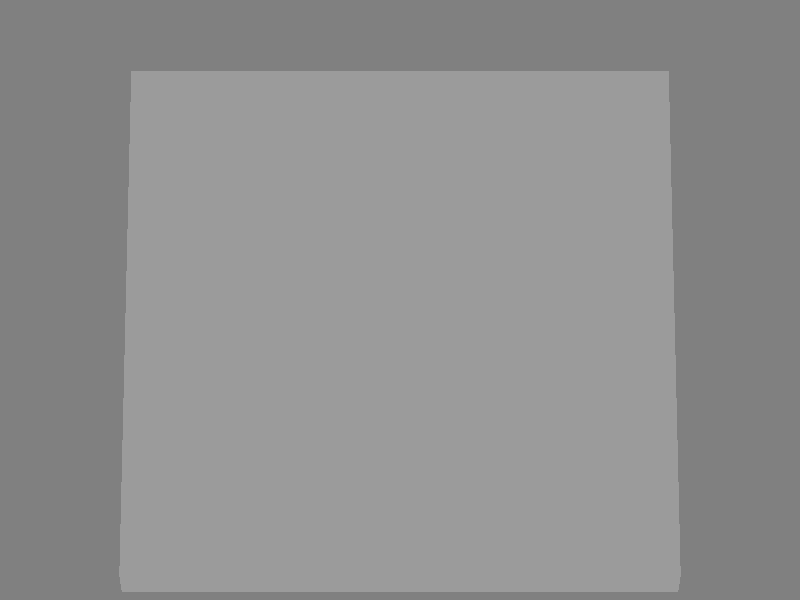 #version 2.5
#include "colors.inc"

background { color Gray50 }



camera{
    location <0, 20, -50>
    //up <0, 0.15, 0>      
    //right <1.0, 0, 0>
    look_at < 0, 0, 0>
    angle 9.2
}


light_source {
  <20,10,7>             // light's position (translated below)
  color White           // light's color
  area_light
  <3, 0, 0> <0, 0, 3>   // lights spread out across this distance (x * z)   
  2, 2                  // total number of lights in grid (4x*4z = 16 lights)
                      
  }
  

box{
    <-3, -1.0,  -3>,
    < 3, -0.5, 3>
    pigment {
             //checker
             //color <2.3,2.3,2.3>
             color <2.3,2.3,2.3> * 0.265

            }
    rotate x* -45    
    
    }


